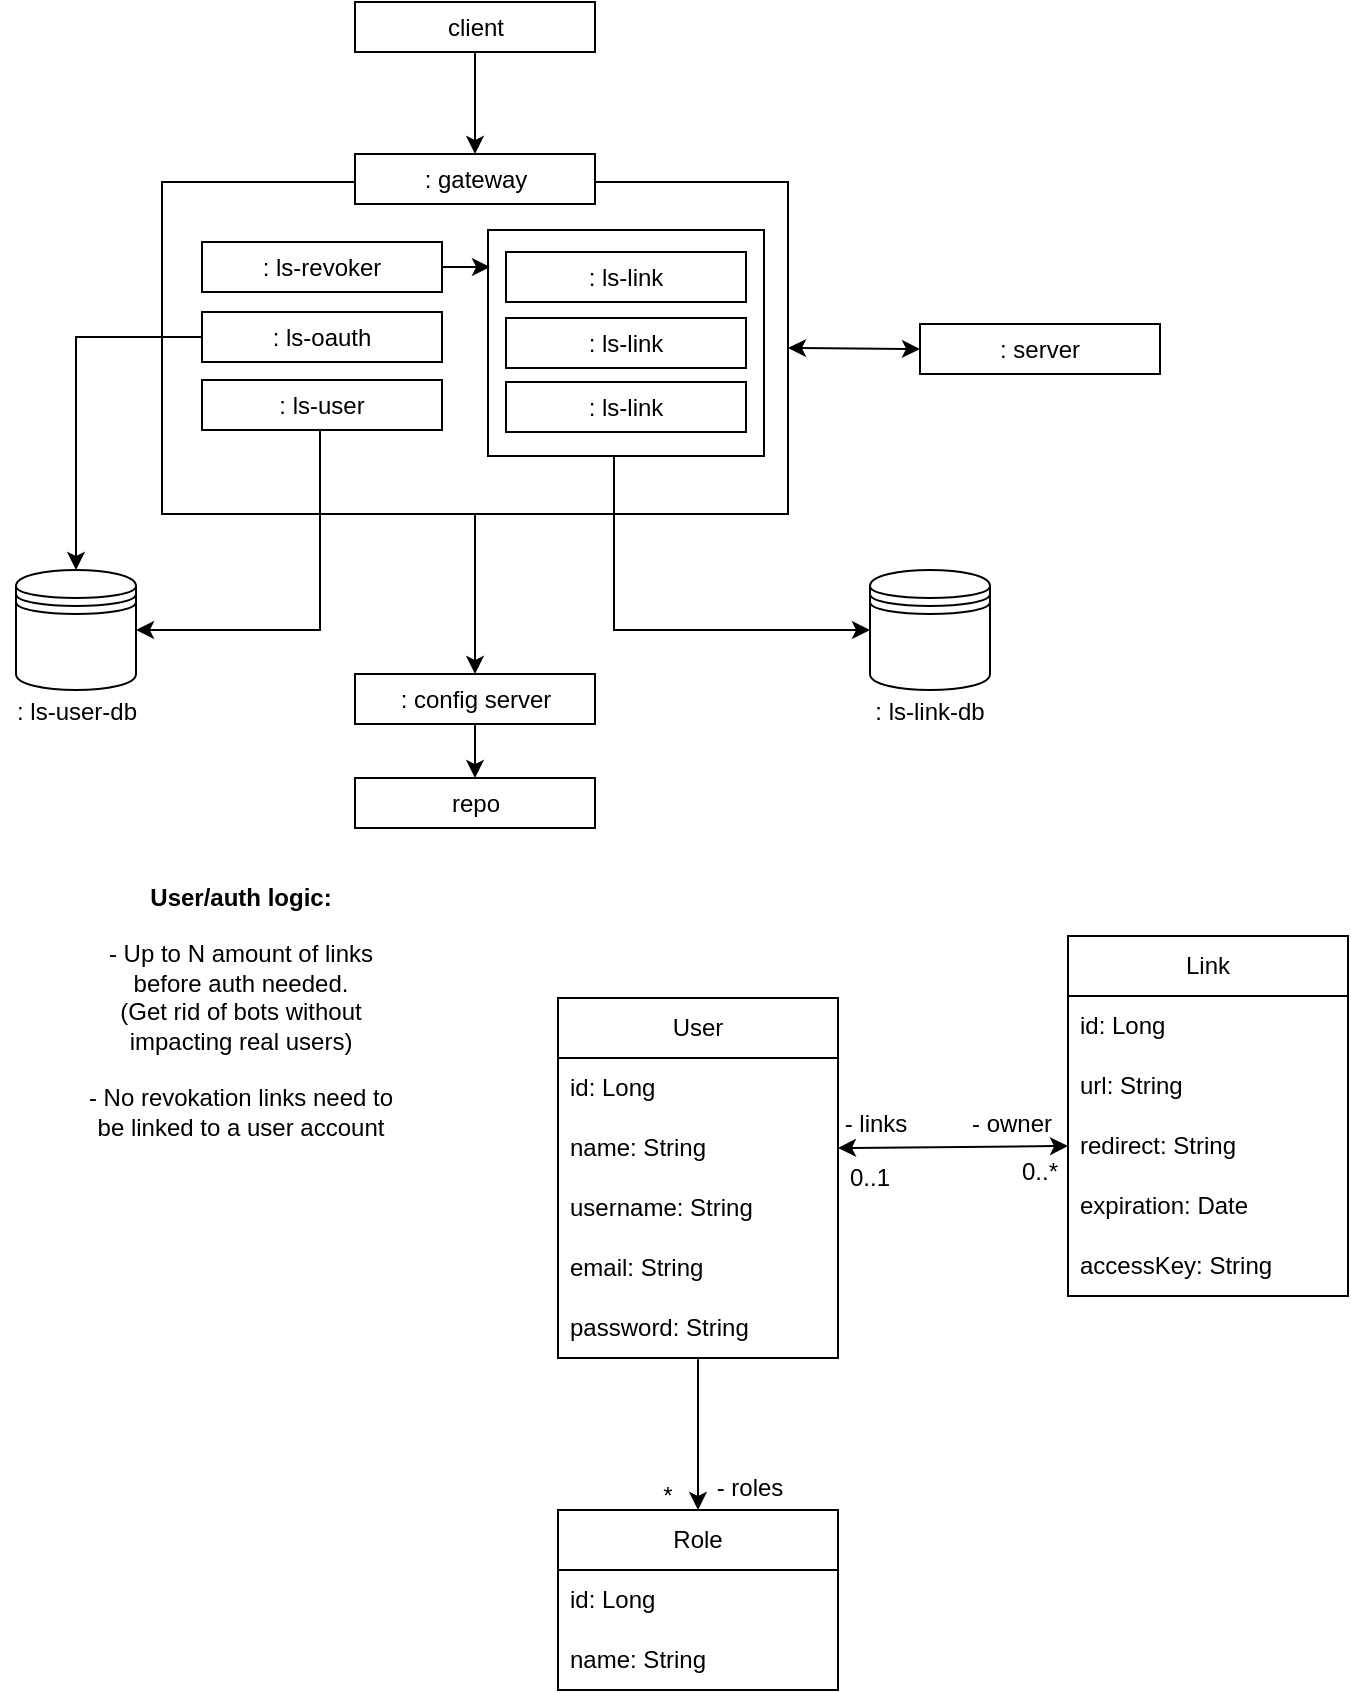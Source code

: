 <mxfile version="26.2.15" pages="2">
  <diagram id="C5RBs43oDa-KdzZeNtuy" name="domain_model">
    <mxGraphModel dx="772" dy="640" grid="0" gridSize="10" guides="1" tooltips="1" connect="1" arrows="1" fold="1" page="1" pageScale="1" pageWidth="827" pageHeight="1169" math="0" shadow="0">
      <root>
        <mxCell id="WIyWlLk6GJQsqaUBKTNV-0" />
        <mxCell id="WIyWlLk6GJQsqaUBKTNV-1" parent="WIyWlLk6GJQsqaUBKTNV-0" />
        <mxCell id="RKXpFWwbYSsv7HsjDNY_-5" style="edgeStyle=orthogonalEdgeStyle;rounded=0;orthogonalLoop=1;jettySize=auto;html=1;entryX=0.5;entryY=0;entryDx=0;entryDy=0;" parent="WIyWlLk6GJQsqaUBKTNV-1" source="RKXpFWwbYSsv7HsjDNY_-0" target="RKXpFWwbYSsv7HsjDNY_-1" edge="1">
          <mxGeometry relative="1" as="geometry" />
        </mxCell>
        <mxCell id="RKXpFWwbYSsv7HsjDNY_-0" value="client" style="rounded=0;whiteSpace=wrap;html=1;" parent="WIyWlLk6GJQsqaUBKTNV-1" vertex="1">
          <mxGeometry x="209.5" y="77" width="120" height="25" as="geometry" />
        </mxCell>
        <mxCell id="RKXpFWwbYSsv7HsjDNY_-20" style="edgeStyle=orthogonalEdgeStyle;rounded=0;orthogonalLoop=1;jettySize=auto;html=1;entryX=0.5;entryY=0;entryDx=0;entryDy=0;" parent="WIyWlLk6GJQsqaUBKTNV-1" source="RKXpFWwbYSsv7HsjDNY_-3" target="RKXpFWwbYSsv7HsjDNY_-17" edge="1">
          <mxGeometry relative="1" as="geometry" />
        </mxCell>
        <mxCell id="RKXpFWwbYSsv7HsjDNY_-3" value="" style="rounded=0;whiteSpace=wrap;html=1;" parent="WIyWlLk6GJQsqaUBKTNV-1" vertex="1">
          <mxGeometry x="113" y="167" width="313" height="166" as="geometry" />
        </mxCell>
        <mxCell id="RKXpFWwbYSsv7HsjDNY_-1" value=": gateway" style="rounded=0;whiteSpace=wrap;html=1;" parent="WIyWlLk6GJQsqaUBKTNV-1" vertex="1">
          <mxGeometry x="209.5" y="153" width="120" height="25" as="geometry" />
        </mxCell>
        <mxCell id="yKZAoPgSQkdeJ6HRJg-h-0" style="edgeStyle=orthogonalEdgeStyle;rounded=0;orthogonalLoop=1;jettySize=auto;html=1;exitX=0;exitY=0.5;exitDx=0;exitDy=0;entryX=0.5;entryY=0;entryDx=0;entryDy=0;" edge="1" parent="WIyWlLk6GJQsqaUBKTNV-1" source="RKXpFWwbYSsv7HsjDNY_-7" target="RKXpFWwbYSsv7HsjDNY_-16">
          <mxGeometry relative="1" as="geometry" />
        </mxCell>
        <mxCell id="RKXpFWwbYSsv7HsjDNY_-7" value=": ls-oauth" style="rounded=0;whiteSpace=wrap;html=1;" parent="WIyWlLk6GJQsqaUBKTNV-1" vertex="1">
          <mxGeometry x="133" y="232" width="120" height="25" as="geometry" />
        </mxCell>
        <mxCell id="RKXpFWwbYSsv7HsjDNY_-25" style="edgeStyle=orthogonalEdgeStyle;rounded=0;orthogonalLoop=1;jettySize=auto;html=1;entryX=1;entryY=0.5;entryDx=0;entryDy=0;" parent="WIyWlLk6GJQsqaUBKTNV-1" source="RKXpFWwbYSsv7HsjDNY_-8" target="RKXpFWwbYSsv7HsjDNY_-16" edge="1">
          <mxGeometry relative="1" as="geometry">
            <Array as="points">
              <mxPoint x="192" y="391" />
            </Array>
          </mxGeometry>
        </mxCell>
        <mxCell id="RKXpFWwbYSsv7HsjDNY_-8" value=": ls-user" style="rounded=0;whiteSpace=wrap;html=1;" parent="WIyWlLk6GJQsqaUBKTNV-1" vertex="1">
          <mxGeometry x="133" y="266" width="120" height="25" as="geometry" />
        </mxCell>
        <mxCell id="RKXpFWwbYSsv7HsjDNY_-11" value=": ls-revoker" style="rounded=0;whiteSpace=wrap;html=1;" parent="WIyWlLk6GJQsqaUBKTNV-1" vertex="1">
          <mxGeometry x="133" y="197" width="120" height="25" as="geometry" />
        </mxCell>
        <mxCell id="RKXpFWwbYSsv7HsjDNY_-23" style="edgeStyle=orthogonalEdgeStyle;rounded=0;orthogonalLoop=1;jettySize=auto;html=1;entryX=0;entryY=0.5;entryDx=0;entryDy=0;" parent="WIyWlLk6GJQsqaUBKTNV-1" source="RKXpFWwbYSsv7HsjDNY_-12" target="RKXpFWwbYSsv7HsjDNY_-15" edge="1">
          <mxGeometry relative="1" as="geometry">
            <Array as="points">
              <mxPoint x="339" y="391" />
            </Array>
          </mxGeometry>
        </mxCell>
        <mxCell id="RKXpFWwbYSsv7HsjDNY_-13" value="&lt;b&gt;User/auth logic:&lt;/b&gt;&lt;div&gt;&lt;b&gt;&lt;br&gt;&lt;/b&gt;&lt;div&gt;- Up to N amount of links before auth needed.&lt;/div&gt;&lt;div&gt;&lt;span style=&quot;background-color: transparent; color: light-dark(rgb(0, 0, 0), rgb(255, 255, 255));&quot;&gt;(Get rid of bots without impacting real users)&lt;/span&gt;&lt;/div&gt;&lt;div&gt;&lt;br&gt;&lt;/div&gt;&lt;div&gt;- No revokation links need to be linked to a user account&lt;/div&gt;&lt;div&gt;&lt;br&gt;&lt;/div&gt;&lt;/div&gt;" style="text;html=1;align=center;verticalAlign=middle;whiteSpace=wrap;rounded=0;" parent="WIyWlLk6GJQsqaUBKTNV-1" vertex="1">
          <mxGeometry x="69" y="513" width="167" height="152" as="geometry" />
        </mxCell>
        <mxCell id="RKXpFWwbYSsv7HsjDNY_-14" value=": server" style="rounded=0;whiteSpace=wrap;html=1;" parent="WIyWlLk6GJQsqaUBKTNV-1" vertex="1">
          <mxGeometry x="492" y="238" width="120" height="25" as="geometry" />
        </mxCell>
        <mxCell id="RKXpFWwbYSsv7HsjDNY_-15" value="" style="shape=datastore;whiteSpace=wrap;html=1;" parent="WIyWlLk6GJQsqaUBKTNV-1" vertex="1">
          <mxGeometry x="467" y="361" width="60" height="60" as="geometry" />
        </mxCell>
        <mxCell id="RKXpFWwbYSsv7HsjDNY_-16" value="" style="shape=datastore;whiteSpace=wrap;html=1;" parent="WIyWlLk6GJQsqaUBKTNV-1" vertex="1">
          <mxGeometry x="40" y="361" width="60" height="60" as="geometry" />
        </mxCell>
        <mxCell id="RKXpFWwbYSsv7HsjDNY_-21" style="edgeStyle=orthogonalEdgeStyle;rounded=0;orthogonalLoop=1;jettySize=auto;html=1;entryX=0.5;entryY=0;entryDx=0;entryDy=0;" parent="WIyWlLk6GJQsqaUBKTNV-1" source="RKXpFWwbYSsv7HsjDNY_-17" target="RKXpFWwbYSsv7HsjDNY_-18" edge="1">
          <mxGeometry relative="1" as="geometry" />
        </mxCell>
        <mxCell id="RKXpFWwbYSsv7HsjDNY_-17" value=": config server" style="rounded=0;whiteSpace=wrap;html=1;" parent="WIyWlLk6GJQsqaUBKTNV-1" vertex="1">
          <mxGeometry x="209.5" y="413" width="120" height="25" as="geometry" />
        </mxCell>
        <mxCell id="RKXpFWwbYSsv7HsjDNY_-18" value="repo" style="rounded=0;whiteSpace=wrap;html=1;" parent="WIyWlLk6GJQsqaUBKTNV-1" vertex="1">
          <mxGeometry x="209.5" y="465" width="120" height="25" as="geometry" />
        </mxCell>
        <mxCell id="RKXpFWwbYSsv7HsjDNY_-22" value="" style="endArrow=classic;startArrow=classic;html=1;rounded=0;entryX=0;entryY=0.5;entryDx=0;entryDy=0;exitX=1;exitY=0.5;exitDx=0;exitDy=0;" parent="WIyWlLk6GJQsqaUBKTNV-1" source="RKXpFWwbYSsv7HsjDNY_-3" target="RKXpFWwbYSsv7HsjDNY_-14" edge="1">
          <mxGeometry width="50" height="50" relative="1" as="geometry">
            <mxPoint x="260" y="284" as="sourcePoint" />
            <mxPoint x="310" y="234" as="targetPoint" />
          </mxGeometry>
        </mxCell>
        <mxCell id="RKXpFWwbYSsv7HsjDNY_-28" value="" style="group" parent="WIyWlLk6GJQsqaUBKTNV-1" vertex="1" connectable="0">
          <mxGeometry x="276" y="191" width="138" height="113" as="geometry" />
        </mxCell>
        <mxCell id="RKXpFWwbYSsv7HsjDNY_-12" value="" style="rounded=0;whiteSpace=wrap;html=1;fillColor=default;" parent="RKXpFWwbYSsv7HsjDNY_-28" vertex="1">
          <mxGeometry width="138" height="113" as="geometry" />
        </mxCell>
        <mxCell id="RKXpFWwbYSsv7HsjDNY_-6" value=": ls-link" style="rounded=0;whiteSpace=wrap;html=1;" parent="RKXpFWwbYSsv7HsjDNY_-28" vertex="1">
          <mxGeometry x="9" y="11" width="120" height="25" as="geometry" />
        </mxCell>
        <mxCell id="RKXpFWwbYSsv7HsjDNY_-26" value=": ls-link" style="rounded=0;whiteSpace=wrap;html=1;" parent="RKXpFWwbYSsv7HsjDNY_-28" vertex="1">
          <mxGeometry x="9" y="44" width="120" height="25" as="geometry" />
        </mxCell>
        <mxCell id="RKXpFWwbYSsv7HsjDNY_-27" value=": ls-link" style="rounded=0;whiteSpace=wrap;html=1;" parent="RKXpFWwbYSsv7HsjDNY_-28" vertex="1">
          <mxGeometry x="9" y="76" width="120" height="25" as="geometry" />
        </mxCell>
        <mxCell id="RKXpFWwbYSsv7HsjDNY_-29" value="Link" style="swimlane;fontStyle=0;childLayout=stackLayout;horizontal=1;startSize=30;horizontalStack=0;resizeParent=1;resizeParentMax=0;resizeLast=0;collapsible=1;marginBottom=0;whiteSpace=wrap;html=1;" parent="WIyWlLk6GJQsqaUBKTNV-1" vertex="1">
          <mxGeometry x="566" y="544" width="140" height="180" as="geometry" />
        </mxCell>
        <mxCell id="RKXpFWwbYSsv7HsjDNY_-57" value="id: Long" style="text;strokeColor=none;fillColor=none;align=left;verticalAlign=middle;spacingLeft=4;spacingRight=4;overflow=hidden;points=[[0,0.5],[1,0.5]];portConstraint=eastwest;rotatable=0;whiteSpace=wrap;html=1;" parent="RKXpFWwbYSsv7HsjDNY_-29" vertex="1">
          <mxGeometry y="30" width="140" height="30" as="geometry" />
        </mxCell>
        <mxCell id="RKXpFWwbYSsv7HsjDNY_-30" value="url: String" style="text;strokeColor=none;fillColor=none;align=left;verticalAlign=middle;spacingLeft=4;spacingRight=4;overflow=hidden;points=[[0,0.5],[1,0.5]];portConstraint=eastwest;rotatable=0;whiteSpace=wrap;html=1;" parent="RKXpFWwbYSsv7HsjDNY_-29" vertex="1">
          <mxGeometry y="60" width="140" height="30" as="geometry" />
        </mxCell>
        <mxCell id="RKXpFWwbYSsv7HsjDNY_-32" value="redirect: String" style="text;strokeColor=none;fillColor=none;align=left;verticalAlign=middle;spacingLeft=4;spacingRight=4;overflow=hidden;points=[[0,0.5],[1,0.5]];portConstraint=eastwest;rotatable=0;whiteSpace=wrap;html=1;" parent="RKXpFWwbYSsv7HsjDNY_-29" vertex="1">
          <mxGeometry y="90" width="140" height="30" as="geometry" />
        </mxCell>
        <mxCell id="RKXpFWwbYSsv7HsjDNY_-31" value="expiration: Date" style="text;strokeColor=none;fillColor=none;align=left;verticalAlign=middle;spacingLeft=4;spacingRight=4;overflow=hidden;points=[[0,0.5],[1,0.5]];portConstraint=eastwest;rotatable=0;whiteSpace=wrap;html=1;" parent="RKXpFWwbYSsv7HsjDNY_-29" vertex="1">
          <mxGeometry y="120" width="140" height="30" as="geometry" />
        </mxCell>
        <mxCell id="RKXpFWwbYSsv7HsjDNY_-58" value="accessKey: String" style="text;strokeColor=none;fillColor=none;align=left;verticalAlign=middle;spacingLeft=4;spacingRight=4;overflow=hidden;points=[[0,0.5],[1,0.5]];portConstraint=eastwest;rotatable=0;whiteSpace=wrap;html=1;" parent="RKXpFWwbYSsv7HsjDNY_-29" vertex="1">
          <mxGeometry y="150" width="140" height="30" as="geometry" />
        </mxCell>
        <mxCell id="RKXpFWwbYSsv7HsjDNY_-34" value="User" style="swimlane;fontStyle=0;childLayout=stackLayout;horizontal=1;startSize=30;horizontalStack=0;resizeParent=1;resizeParentMax=0;resizeLast=0;collapsible=1;marginBottom=0;whiteSpace=wrap;html=1;" parent="WIyWlLk6GJQsqaUBKTNV-1" vertex="1">
          <mxGeometry x="311" y="575" width="140" height="180" as="geometry" />
        </mxCell>
        <mxCell id="RKXpFWwbYSsv7HsjDNY_-35" value="id: Long" style="text;strokeColor=none;fillColor=none;align=left;verticalAlign=middle;spacingLeft=4;spacingRight=4;overflow=hidden;points=[[0,0.5],[1,0.5]];portConstraint=eastwest;rotatable=0;whiteSpace=wrap;html=1;" parent="RKXpFWwbYSsv7HsjDNY_-34" vertex="1">
          <mxGeometry y="30" width="140" height="30" as="geometry" />
        </mxCell>
        <mxCell id="RKXpFWwbYSsv7HsjDNY_-36" value="name: String" style="text;strokeColor=none;fillColor=none;align=left;verticalAlign=middle;spacingLeft=4;spacingRight=4;overflow=hidden;points=[[0,0.5],[1,0.5]];portConstraint=eastwest;rotatable=0;whiteSpace=wrap;html=1;" parent="RKXpFWwbYSsv7HsjDNY_-34" vertex="1">
          <mxGeometry y="60" width="140" height="30" as="geometry" />
        </mxCell>
        <mxCell id="RKXpFWwbYSsv7HsjDNY_-56" value="username: String" style="text;strokeColor=none;fillColor=none;align=left;verticalAlign=middle;spacingLeft=4;spacingRight=4;overflow=hidden;points=[[0,0.5],[1,0.5]];portConstraint=eastwest;rotatable=0;whiteSpace=wrap;html=1;" parent="RKXpFWwbYSsv7HsjDNY_-34" vertex="1">
          <mxGeometry y="90" width="140" height="30" as="geometry" />
        </mxCell>
        <mxCell id="RKXpFWwbYSsv7HsjDNY_-37" value="email: String" style="text;strokeColor=none;fillColor=none;align=left;verticalAlign=middle;spacingLeft=4;spacingRight=4;overflow=hidden;points=[[0,0.5],[1,0.5]];portConstraint=eastwest;rotatable=0;whiteSpace=wrap;html=1;" parent="RKXpFWwbYSsv7HsjDNY_-34" vertex="1">
          <mxGeometry y="120" width="140" height="30" as="geometry" />
        </mxCell>
        <mxCell id="RKXpFWwbYSsv7HsjDNY_-38" value="password: String" style="text;strokeColor=none;fillColor=none;align=left;verticalAlign=middle;spacingLeft=4;spacingRight=4;overflow=hidden;points=[[0,0.5],[1,0.5]];portConstraint=eastwest;rotatable=0;whiteSpace=wrap;html=1;" parent="RKXpFWwbYSsv7HsjDNY_-34" vertex="1">
          <mxGeometry y="150" width="140" height="30" as="geometry" />
        </mxCell>
        <mxCell id="RKXpFWwbYSsv7HsjDNY_-41" value="" style="endArrow=classic;startArrow=classic;html=1;rounded=0;exitX=0;exitY=0.5;exitDx=0;exitDy=0;entryX=1;entryY=0.5;entryDx=0;entryDy=0;" parent="WIyWlLk6GJQsqaUBKTNV-1" source="RKXpFWwbYSsv7HsjDNY_-32" target="RKXpFWwbYSsv7HsjDNY_-36" edge="1">
          <mxGeometry width="50" height="50" relative="1" as="geometry">
            <mxPoint x="545" y="612" as="sourcePoint" />
            <mxPoint x="595" y="562" as="targetPoint" />
          </mxGeometry>
        </mxCell>
        <mxCell id="RKXpFWwbYSsv7HsjDNY_-42" value="0..1" style="text;html=1;align=center;verticalAlign=middle;whiteSpace=wrap;rounded=0;" parent="WIyWlLk6GJQsqaUBKTNV-1" vertex="1">
          <mxGeometry x="437" y="650" width="60" height="30" as="geometry" />
        </mxCell>
        <mxCell id="RKXpFWwbYSsv7HsjDNY_-43" value="0..*" style="text;html=1;align=center;verticalAlign=middle;whiteSpace=wrap;rounded=0;" parent="WIyWlLk6GJQsqaUBKTNV-1" vertex="1">
          <mxGeometry x="522" y="647" width="60" height="30" as="geometry" />
        </mxCell>
        <mxCell id="RKXpFWwbYSsv7HsjDNY_-44" value="- owner" style="text;html=1;align=center;verticalAlign=middle;whiteSpace=wrap;rounded=0;" parent="WIyWlLk6GJQsqaUBKTNV-1" vertex="1">
          <mxGeometry x="508" y="623" width="60" height="30" as="geometry" />
        </mxCell>
        <mxCell id="RKXpFWwbYSsv7HsjDNY_-46" value="Role" style="swimlane;fontStyle=0;childLayout=stackLayout;horizontal=1;startSize=30;horizontalStack=0;resizeParent=1;resizeParentMax=0;resizeLast=0;collapsible=1;marginBottom=0;whiteSpace=wrap;html=1;" parent="WIyWlLk6GJQsqaUBKTNV-1" vertex="1">
          <mxGeometry x="311" y="831" width="140" height="90" as="geometry" />
        </mxCell>
        <mxCell id="RKXpFWwbYSsv7HsjDNY_-47" value="id: Long" style="text;strokeColor=none;fillColor=none;align=left;verticalAlign=middle;spacingLeft=4;spacingRight=4;overflow=hidden;points=[[0,0.5],[1,0.5]];portConstraint=eastwest;rotatable=0;whiteSpace=wrap;html=1;" parent="RKXpFWwbYSsv7HsjDNY_-46" vertex="1">
          <mxGeometry y="30" width="140" height="30" as="geometry" />
        </mxCell>
        <mxCell id="RKXpFWwbYSsv7HsjDNY_-48" value="name: String" style="text;strokeColor=none;fillColor=none;align=left;verticalAlign=middle;spacingLeft=4;spacingRight=4;overflow=hidden;points=[[0,0.5],[1,0.5]];portConstraint=eastwest;rotatable=0;whiteSpace=wrap;html=1;" parent="RKXpFWwbYSsv7HsjDNY_-46" vertex="1">
          <mxGeometry y="60" width="140" height="30" as="geometry" />
        </mxCell>
        <mxCell id="RKXpFWwbYSsv7HsjDNY_-51" value="" style="endArrow=classic;html=1;rounded=0;exitX=0.5;exitY=1.022;exitDx=0;exitDy=0;exitPerimeter=0;entryX=0.5;entryY=0;entryDx=0;entryDy=0;" parent="WIyWlLk6GJQsqaUBKTNV-1" source="RKXpFWwbYSsv7HsjDNY_-38" target="RKXpFWwbYSsv7HsjDNY_-46" edge="1">
          <mxGeometry width="50" height="50" relative="1" as="geometry">
            <mxPoint x="374" y="635" as="sourcePoint" />
            <mxPoint x="424" y="585" as="targetPoint" />
          </mxGeometry>
        </mxCell>
        <mxCell id="RKXpFWwbYSsv7HsjDNY_-52" value="*" style="text;html=1;align=center;verticalAlign=middle;whiteSpace=wrap;rounded=0;" parent="WIyWlLk6GJQsqaUBKTNV-1" vertex="1">
          <mxGeometry x="336" y="809" width="60" height="30" as="geometry" />
        </mxCell>
        <mxCell id="RKXpFWwbYSsv7HsjDNY_-53" value="- roles" style="text;html=1;align=center;verticalAlign=middle;whiteSpace=wrap;rounded=0;" parent="WIyWlLk6GJQsqaUBKTNV-1" vertex="1">
          <mxGeometry x="377" y="805" width="60" height="30" as="geometry" />
        </mxCell>
        <mxCell id="RKXpFWwbYSsv7HsjDNY_-54" value=": ls-link-db" style="text;html=1;align=center;verticalAlign=middle;whiteSpace=wrap;rounded=0;" parent="WIyWlLk6GJQsqaUBKTNV-1" vertex="1">
          <mxGeometry x="467" y="417" width="60" height="30" as="geometry" />
        </mxCell>
        <mxCell id="RKXpFWwbYSsv7HsjDNY_-55" value=": ls-user-db" style="text;html=1;align=center;verticalAlign=middle;whiteSpace=wrap;rounded=0;" parent="WIyWlLk6GJQsqaUBKTNV-1" vertex="1">
          <mxGeometry x="32.5" y="417" width="75" height="30" as="geometry" />
        </mxCell>
        <mxCell id="RKXpFWwbYSsv7HsjDNY_-59" value="- links" style="text;html=1;align=center;verticalAlign=middle;whiteSpace=wrap;rounded=0;" parent="WIyWlLk6GJQsqaUBKTNV-1" vertex="1">
          <mxGeometry x="440" y="623" width="60" height="30" as="geometry" />
        </mxCell>
        <mxCell id="atqOHnhRcT1cKjHB4FaO-0" style="edgeStyle=orthogonalEdgeStyle;rounded=0;orthogonalLoop=1;jettySize=auto;html=1;exitX=1;exitY=0.5;exitDx=0;exitDy=0;entryX=0.007;entryY=0.159;entryDx=0;entryDy=0;entryPerimeter=0;" edge="1" parent="WIyWlLk6GJQsqaUBKTNV-1" source="RKXpFWwbYSsv7HsjDNY_-11" target="RKXpFWwbYSsv7HsjDNY_-12">
          <mxGeometry relative="1" as="geometry" />
        </mxCell>
      </root>
    </mxGraphModel>
  </diagram>
  <diagram id="wJzK4HmQuWwE2p0q9Jrs" name="security_model">
    <mxGraphModel dx="933" dy="773" grid="0" gridSize="10" guides="1" tooltips="1" connect="1" arrows="1" fold="1" page="1" pageScale="1" pageWidth="850" pageHeight="1100" math="0" shadow="0">
      <root>
        <mxCell id="0" />
        <mxCell id="1" parent="0" />
        <mxCell id="QA6y3Qf5wyEEba7dGYge-1" value="User" style="shape=actor;whiteSpace=wrap;html=1;" vertex="1" parent="1">
          <mxGeometry x="65" y="160" width="80" height="80" as="geometry" />
        </mxCell>
        <mxCell id="QA6y3Qf5wyEEba7dGYge-2" value="Authorization Server&#xa;(Spring Security + JWT)" style="rounded=1;whiteSpace=wrap;html=1;fillColor=#dae8fc;" vertex="1" parent="1">
          <mxGeometry x="270" y="33" width="220" height="80" as="geometry" />
        </mxCell>
        <mxCell id="QA6y3Qf5wyEEba7dGYge-3" value="API Gateway&#xa;(Spring Cloud Gateway)" style="rounded=1;whiteSpace=wrap;html=1;fillColor=#fff2cc;" vertex="1" parent="1">
          <mxGeometry x="270" y="160" width="220" height="80" as="geometry" />
        </mxCell>
        <mxCell id="QA6y3Qf5wyEEba7dGYge-4" value="Eureka Server" style="rounded=1;whiteSpace=wrap;html=1;fillColor=#f8cecc;" vertex="1" parent="1">
          <mxGeometry x="633" y="170" width="140" height="60" as="geometry" />
        </mxCell>
        <mxCell id="QA6y3Qf5wyEEba7dGYge-5" value="ls-user service" style="rounded=1;whiteSpace=wrap;html=1;fillColor=#e1ffe1;" vertex="1" parent="1">
          <mxGeometry x="270" y="411" width="220" height="80" as="geometry" />
        </mxCell>
        <mxCell id="QA6y3Qf5wyEEba7dGYge-6" style="endArrow=block" edge="1" parent="1" source="QA6y3Qf5wyEEba7dGYge-1" target="QA6y3Qf5wyEEba7dGYge-2">
          <mxGeometry relative="1" as="geometry" />
        </mxCell>
        <mxCell id="QA6y3Qf5wyEEba7dGYge-7" value="JWT token" style="endArrow=block;dashed=1;" edge="1" parent="1" source="QA6y3Qf5wyEEba7dGYge-2" target="QA6y3Qf5wyEEba7dGYge-1">
          <mxGeometry relative="1" as="geometry" />
        </mxCell>
        <mxCell id="QA6y3Qf5wyEEba7dGYge-8" style="endArrow=block" edge="1" parent="1" source="QA6y3Qf5wyEEba7dGYge-1" target="QA6y3Qf5wyEEba7dGYge-3">
          <mxGeometry relative="1" as="geometry" />
        </mxCell>
        <mxCell id="QA6y3Qf5wyEEba7dGYge-9" value="JWT included" style="endArrow=block;dashed=1;" edge="1" parent="1" source="QA6y3Qf5wyEEba7dGYge-3" target="QA6y3Qf5wyEEba7dGYge-5">
          <mxGeometry relative="1" as="geometry" />
        </mxCell>
        <mxCell id="QA6y3Qf5wyEEba7dGYge-10" value="Service Discovery" style="endArrow=block;dashed=1;" edge="1" parent="1" source="QA6y3Qf5wyEEba7dGYge-3" target="QA6y3Qf5wyEEba7dGYge-4">
          <mxGeometry relative="1" as="geometry" />
        </mxCell>
        <mxCell id="QA6y3Qf5wyEEba7dGYge-11" value="Registers itself" style="endArrow=block;dashed=1;" edge="1" parent="1" source="QA6y3Qf5wyEEba7dGYge-5" target="QA6y3Qf5wyEEba7dGYge-4">
          <mxGeometry relative="1" as="geometry" />
        </mxCell>
      </root>
    </mxGraphModel>
  </diagram>
</mxfile>
